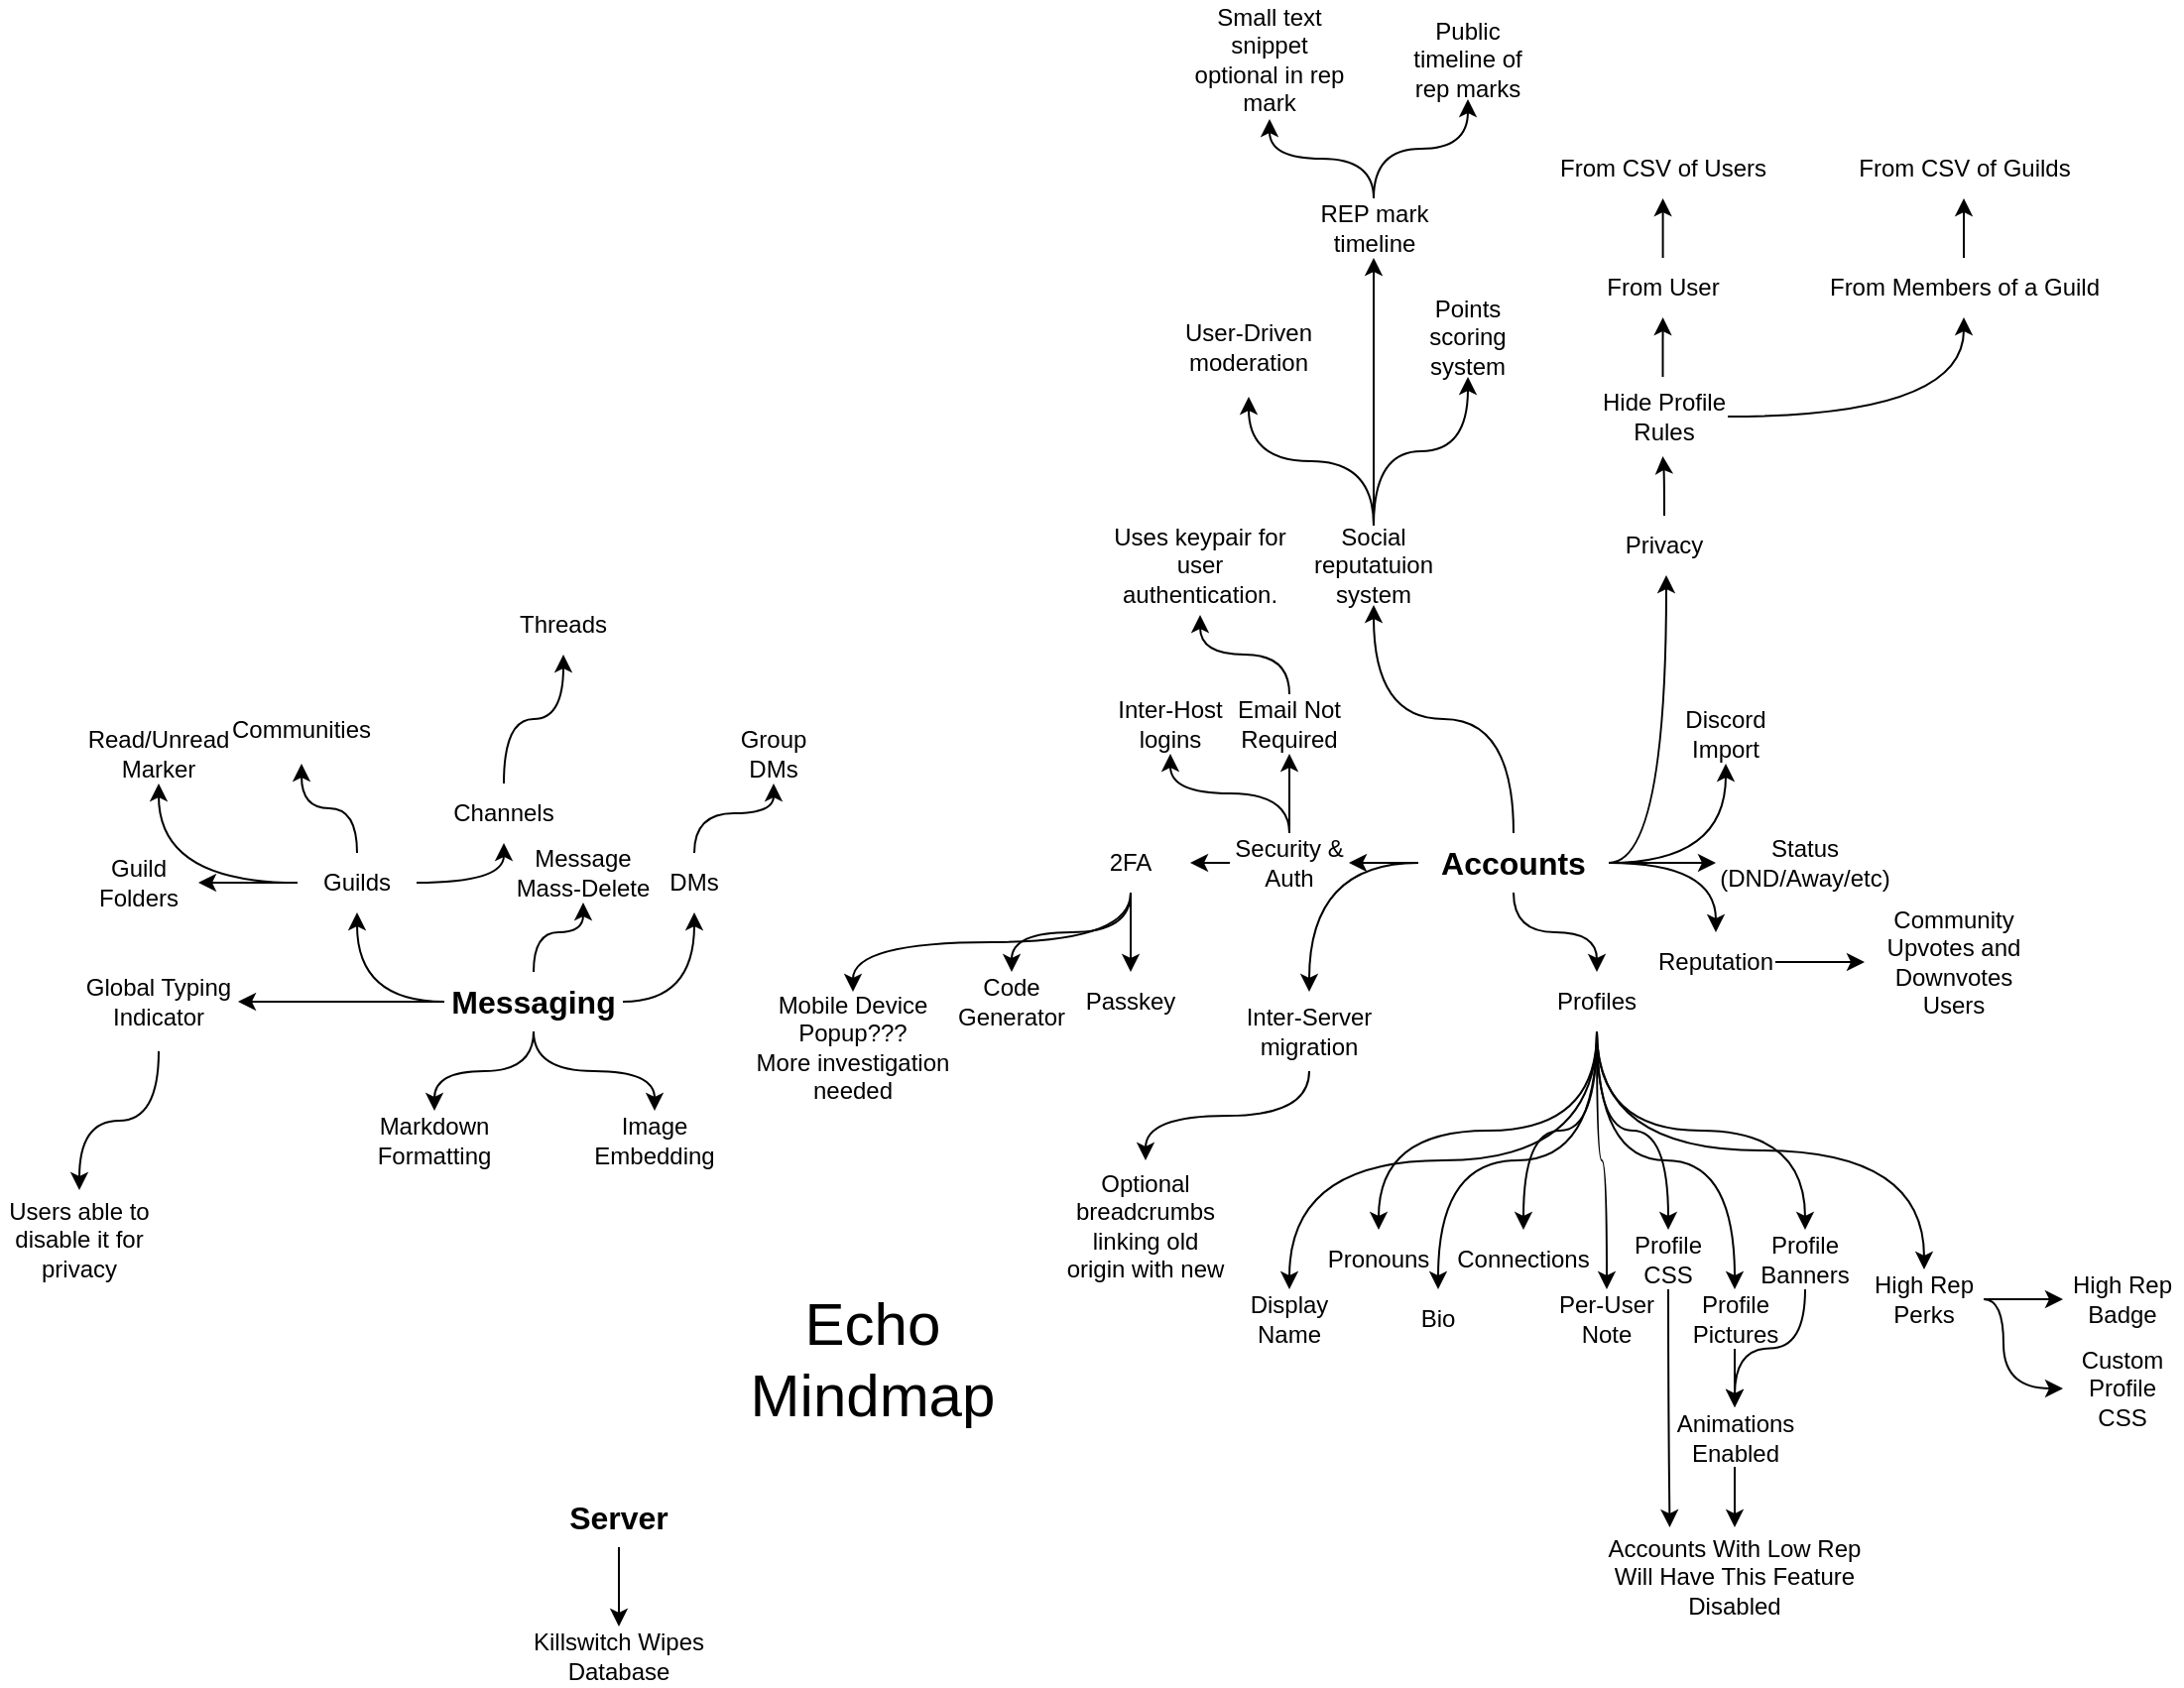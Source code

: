 <mxfile version="26.2.2">
  <diagram name="Page-1" id="S7OwfqyslhEaKaafc7HS">
    <mxGraphModel dx="1428" dy="2018" grid="1" gridSize="10" guides="1" tooltips="1" connect="1" arrows="1" fold="1" page="1" pageScale="1" pageWidth="827" pageHeight="1169" math="0" shadow="0">
      <root>
        <mxCell id="0" />
        <mxCell id="1" parent="0" />
        <mxCell id="cCKECOhjynZBywvS4mbj-1" value="&lt;font style=&quot;font-size: 30px;&quot;&gt;Echo Mindmap&lt;/font&gt;" style="text;html=1;align=center;verticalAlign=middle;whiteSpace=wrap;rounded=0;" parent="1" vertex="1">
          <mxGeometry x="530" y="500" width="140" height="90" as="geometry" />
        </mxCell>
        <mxCell id="cCKECOhjynZBywvS4mbj-29" style="edgeStyle=orthogonalEdgeStyle;rounded=0;orthogonalLoop=1;jettySize=auto;html=1;curved=1;" parent="1" source="cCKECOhjynZBywvS4mbj-23" target="cCKECOhjynZBywvS4mbj-24" edge="1">
          <mxGeometry relative="1" as="geometry" />
        </mxCell>
        <mxCell id="cCKECOhjynZBywvS4mbj-30" style="edgeStyle=orthogonalEdgeStyle;rounded=0;orthogonalLoop=1;jettySize=auto;html=1;curved=1;" parent="1" source="cCKECOhjynZBywvS4mbj-23" target="cCKECOhjynZBywvS4mbj-25" edge="1">
          <mxGeometry relative="1" as="geometry" />
        </mxCell>
        <mxCell id="cCKECOhjynZBywvS4mbj-42" style="edgeStyle=orthogonalEdgeStyle;rounded=0;orthogonalLoop=1;jettySize=auto;html=1;curved=1;" parent="1" source="cCKECOhjynZBywvS4mbj-23" target="cCKECOhjynZBywvS4mbj-41" edge="1">
          <mxGeometry relative="1" as="geometry" />
        </mxCell>
        <mxCell id="cCKECOhjynZBywvS4mbj-53" style="edgeStyle=orthogonalEdgeStyle;rounded=0;orthogonalLoop=1;jettySize=auto;html=1;curved=1;" parent="1" source="cCKECOhjynZBywvS4mbj-23" target="cCKECOhjynZBywvS4mbj-52" edge="1">
          <mxGeometry relative="1" as="geometry" />
        </mxCell>
        <mxCell id="cCKECOhjynZBywvS4mbj-55" style="edgeStyle=orthogonalEdgeStyle;rounded=0;orthogonalLoop=1;jettySize=auto;html=1;curved=1;" parent="1" source="cCKECOhjynZBywvS4mbj-23" target="cCKECOhjynZBywvS4mbj-54" edge="1">
          <mxGeometry relative="1" as="geometry" />
        </mxCell>
        <mxCell id="cCKECOhjynZBywvS4mbj-57" style="edgeStyle=orthogonalEdgeStyle;rounded=0;orthogonalLoop=1;jettySize=auto;html=1;curved=1;" parent="1" source="cCKECOhjynZBywvS4mbj-23" target="cCKECOhjynZBywvS4mbj-56" edge="1">
          <mxGeometry relative="1" as="geometry" />
        </mxCell>
        <mxCell id="cCKECOhjynZBywvS4mbj-23" value="Messaging" style="text;html=1;align=center;verticalAlign=middle;whiteSpace=wrap;rounded=0;fontSize=16;fontStyle=1" parent="1" vertex="1">
          <mxGeometry x="384" y="350" width="90" height="30" as="geometry" />
        </mxCell>
        <mxCell id="cCKECOhjynZBywvS4mbj-47" style="edgeStyle=orthogonalEdgeStyle;rounded=0;orthogonalLoop=1;jettySize=auto;html=1;curved=1;" parent="1" source="cCKECOhjynZBywvS4mbj-24" target="cCKECOhjynZBywvS4mbj-38" edge="1">
          <mxGeometry relative="1" as="geometry" />
        </mxCell>
        <mxCell id="cCKECOhjynZBywvS4mbj-49" style="edgeStyle=orthogonalEdgeStyle;rounded=0;orthogonalLoop=1;jettySize=auto;html=1;curved=1;" parent="1" source="cCKECOhjynZBywvS4mbj-24" target="cCKECOhjynZBywvS4mbj-40" edge="1">
          <mxGeometry relative="1" as="geometry" />
        </mxCell>
        <mxCell id="cCKECOhjynZBywvS4mbj-50" style="edgeStyle=orthogonalEdgeStyle;rounded=0;orthogonalLoop=1;jettySize=auto;html=1;curved=1;" parent="1" source="cCKECOhjynZBywvS4mbj-24" target="cCKECOhjynZBywvS4mbj-35" edge="1">
          <mxGeometry relative="1" as="geometry" />
        </mxCell>
        <mxCell id="cCKECOhjynZBywvS4mbj-81" style="edgeStyle=orthogonalEdgeStyle;rounded=0;orthogonalLoop=1;jettySize=auto;html=1;curved=1;" parent="1" source="cCKECOhjynZBywvS4mbj-24" target="cCKECOhjynZBywvS4mbj-80" edge="1">
          <mxGeometry relative="1" as="geometry" />
        </mxCell>
        <mxCell id="cCKECOhjynZBywvS4mbj-24" value="Guilds" style="text;html=1;align=center;verticalAlign=middle;whiteSpace=wrap;rounded=0;" parent="1" vertex="1">
          <mxGeometry x="310" y="290" width="60" height="30" as="geometry" />
        </mxCell>
        <mxCell id="cCKECOhjynZBywvS4mbj-31" style="edgeStyle=orthogonalEdgeStyle;rounded=0;orthogonalLoop=1;jettySize=auto;html=1;curved=1;" parent="1" source="cCKECOhjynZBywvS4mbj-25" target="cCKECOhjynZBywvS4mbj-26" edge="1">
          <mxGeometry relative="1" as="geometry" />
        </mxCell>
        <mxCell id="cCKECOhjynZBywvS4mbj-25" value="DMs" style="text;html=1;align=center;verticalAlign=middle;whiteSpace=wrap;rounded=0;" parent="1" vertex="1">
          <mxGeometry x="480" y="290" width="60" height="30" as="geometry" />
        </mxCell>
        <mxCell id="cCKECOhjynZBywvS4mbj-26" value="Group DMs" style="text;html=1;align=center;verticalAlign=middle;whiteSpace=wrap;rounded=0;" parent="1" vertex="1">
          <mxGeometry x="520" y="225" width="60" height="30" as="geometry" />
        </mxCell>
        <mxCell id="cCKECOhjynZBywvS4mbj-62" style="edgeStyle=orthogonalEdgeStyle;rounded=0;orthogonalLoop=1;jettySize=auto;html=1;curved=1;exitX=0.5;exitY=1;exitDx=0;exitDy=0;" parent="1" source="cCKECOhjynZBywvS4mbj-34" target="cCKECOhjynZBywvS4mbj-61" edge="1">
          <mxGeometry relative="1" as="geometry" />
        </mxCell>
        <mxCell id="cCKECOhjynZBywvS4mbj-69" style="edgeStyle=orthogonalEdgeStyle;rounded=0;orthogonalLoop=1;jettySize=auto;html=1;curved=1;exitX=0.5;exitY=1;exitDx=0;exitDy=0;" parent="1" source="cCKECOhjynZBywvS4mbj-34" target="cCKECOhjynZBywvS4mbj-63" edge="1">
          <mxGeometry relative="1" as="geometry" />
        </mxCell>
        <mxCell id="cCKECOhjynZBywvS4mbj-70" style="edgeStyle=orthogonalEdgeStyle;rounded=0;orthogonalLoop=1;jettySize=auto;html=1;curved=1;exitX=0.5;exitY=1;exitDx=0;exitDy=0;" parent="1" source="cCKECOhjynZBywvS4mbj-34" target="cCKECOhjynZBywvS4mbj-36" edge="1">
          <mxGeometry relative="1" as="geometry" />
        </mxCell>
        <mxCell id="cCKECOhjynZBywvS4mbj-71" style="edgeStyle=orthogonalEdgeStyle;rounded=0;orthogonalLoop=1;jettySize=auto;html=1;strokeColor=default;curved=1;exitX=0.5;exitY=1;exitDx=0;exitDy=0;" parent="1" source="cCKECOhjynZBywvS4mbj-34" target="cCKECOhjynZBywvS4mbj-68" edge="1">
          <mxGeometry relative="1" as="geometry" />
        </mxCell>
        <mxCell id="cCKECOhjynZBywvS4mbj-73" style="edgeStyle=orthogonalEdgeStyle;rounded=0;orthogonalLoop=1;jettySize=auto;html=1;curved=1;exitX=0.5;exitY=1;exitDx=0;exitDy=0;" parent="1" source="cCKECOhjynZBywvS4mbj-34" target="cCKECOhjynZBywvS4mbj-67" edge="1">
          <mxGeometry relative="1" as="geometry" />
        </mxCell>
        <mxCell id="cCKECOhjynZBywvS4mbj-74" style="edgeStyle=orthogonalEdgeStyle;rounded=0;orthogonalLoop=1;jettySize=auto;html=1;curved=1;exitX=0.5;exitY=1;exitDx=0;exitDy=0;" parent="1" source="cCKECOhjynZBywvS4mbj-34" target="cCKECOhjynZBywvS4mbj-65" edge="1">
          <mxGeometry relative="1" as="geometry" />
        </mxCell>
        <mxCell id="cCKECOhjynZBywvS4mbj-75" style="edgeStyle=orthogonalEdgeStyle;rounded=0;orthogonalLoop=1;jettySize=auto;html=1;curved=1;exitX=0.5;exitY=1;exitDx=0;exitDy=0;" parent="1" source="cCKECOhjynZBywvS4mbj-34" target="cCKECOhjynZBywvS4mbj-66" edge="1">
          <mxGeometry relative="1" as="geometry" />
        </mxCell>
        <mxCell id="cCKECOhjynZBywvS4mbj-90" style="edgeStyle=orthogonalEdgeStyle;rounded=0;orthogonalLoop=1;jettySize=auto;html=1;curved=1;exitX=0.5;exitY=1;exitDx=0;exitDy=0;" parent="1" source="cCKECOhjynZBywvS4mbj-34" target="cCKECOhjynZBywvS4mbj-87" edge="1">
          <mxGeometry relative="1" as="geometry" />
        </mxCell>
        <mxCell id="cCKECOhjynZBywvS4mbj-103" style="edgeStyle=orthogonalEdgeStyle;rounded=0;orthogonalLoop=1;jettySize=auto;html=1;curved=1;exitX=0.5;exitY=1;exitDx=0;exitDy=0;" parent="1" source="cCKECOhjynZBywvS4mbj-34" target="cCKECOhjynZBywvS4mbj-102" edge="1">
          <mxGeometry relative="1" as="geometry" />
        </mxCell>
        <mxCell id="cCKECOhjynZBywvS4mbj-34" value="Profiles" style="text;html=1;align=center;verticalAlign=middle;whiteSpace=wrap;rounded=0;" parent="1" vertex="1">
          <mxGeometry x="935" y="350" width="60" height="30" as="geometry" />
        </mxCell>
        <mxCell id="cCKECOhjynZBywvS4mbj-35" value="Guild Folders" style="text;html=1;align=center;verticalAlign=middle;whiteSpace=wrap;rounded=0;" parent="1" vertex="1">
          <mxGeometry x="200" y="290" width="60" height="30" as="geometry" />
        </mxCell>
        <mxCell id="cCKECOhjynZBywvS4mbj-36" value="Connections" style="text;html=1;align=center;verticalAlign=middle;whiteSpace=wrap;rounded=0;" parent="1" vertex="1">
          <mxGeometry x="885" y="480" width="86" height="30" as="geometry" />
        </mxCell>
        <mxCell id="cCKECOhjynZBywvS4mbj-37" value="Discord Import" style="text;html=1;align=center;verticalAlign=middle;whiteSpace=wrap;rounded=0;" parent="1" vertex="1">
          <mxGeometry x="1000" y="215" width="60" height="30" as="geometry" />
        </mxCell>
        <mxCell id="cCKECOhjynZBywvS4mbj-48" value="" style="edgeStyle=orthogonalEdgeStyle;rounded=0;orthogonalLoop=1;jettySize=auto;html=1;curved=1;" parent="1" source="cCKECOhjynZBywvS4mbj-38" target="cCKECOhjynZBywvS4mbj-39" edge="1">
          <mxGeometry relative="1" as="geometry" />
        </mxCell>
        <mxCell id="cCKECOhjynZBywvS4mbj-38" value="Channels" style="text;html=1;align=center;verticalAlign=middle;whiteSpace=wrap;rounded=0;" parent="1" vertex="1">
          <mxGeometry x="384" y="255" width="60" height="30" as="geometry" />
        </mxCell>
        <mxCell id="cCKECOhjynZBywvS4mbj-39" value="Threads" style="text;html=1;align=center;verticalAlign=middle;whiteSpace=wrap;rounded=0;" parent="1" vertex="1">
          <mxGeometry x="414" y="160" width="60" height="30" as="geometry" />
        </mxCell>
        <mxCell id="cCKECOhjynZBywvS4mbj-40" value="Communities" style="text;html=1;align=center;verticalAlign=middle;whiteSpace=wrap;rounded=0;" parent="1" vertex="1">
          <mxGeometry x="274" y="210" width="76" height="35" as="geometry" />
        </mxCell>
        <mxCell id="cCKECOhjynZBywvS4mbj-44" value="" style="edgeStyle=orthogonalEdgeStyle;rounded=0;orthogonalLoop=1;jettySize=auto;html=1;curved=1;" parent="1" source="cCKECOhjynZBywvS4mbj-41" target="cCKECOhjynZBywvS4mbj-43" edge="1">
          <mxGeometry relative="1" as="geometry" />
        </mxCell>
        <mxCell id="cCKECOhjynZBywvS4mbj-41" value="Global Typing Indicator" style="text;html=1;align=center;verticalAlign=middle;whiteSpace=wrap;rounded=0;" parent="1" vertex="1">
          <mxGeometry x="200" y="340" width="80" height="50" as="geometry" />
        </mxCell>
        <mxCell id="cCKECOhjynZBywvS4mbj-43" value="Users able to disable it for privacy" style="text;html=1;align=center;verticalAlign=middle;whiteSpace=wrap;rounded=0;" parent="1" vertex="1">
          <mxGeometry x="160" y="460" width="80" height="50" as="geometry" />
        </mxCell>
        <mxCell id="cCKECOhjynZBywvS4mbj-52" value="Message Mass-Delete" style="text;html=1;align=center;verticalAlign=middle;whiteSpace=wrap;rounded=0;" parent="1" vertex="1">
          <mxGeometry x="414" y="285" width="80" height="30" as="geometry" />
        </mxCell>
        <mxCell id="cCKECOhjynZBywvS4mbj-54" value="Markdown Formatting" style="text;html=1;align=center;verticalAlign=middle;whiteSpace=wrap;rounded=0;" parent="1" vertex="1">
          <mxGeometry x="344" y="420" width="70" height="30" as="geometry" />
        </mxCell>
        <mxCell id="cCKECOhjynZBywvS4mbj-56" value="Image Embedding" style="text;html=1;align=center;verticalAlign=middle;whiteSpace=wrap;rounded=0;" parent="1" vertex="1">
          <mxGeometry x="460" y="420" width="60" height="30" as="geometry" />
        </mxCell>
        <mxCell id="cCKECOhjynZBywvS4mbj-59" style="edgeStyle=orthogonalEdgeStyle;rounded=0;orthogonalLoop=1;jettySize=auto;html=1;curved=1;" parent="1" source="cCKECOhjynZBywvS4mbj-58" target="cCKECOhjynZBywvS4mbj-37" edge="1">
          <mxGeometry relative="1" as="geometry" />
        </mxCell>
        <mxCell id="cCKECOhjynZBywvS4mbj-60" style="edgeStyle=orthogonalEdgeStyle;rounded=0;orthogonalLoop=1;jettySize=auto;html=1;curved=1;" parent="1" source="cCKECOhjynZBywvS4mbj-58" target="cCKECOhjynZBywvS4mbj-34" edge="1">
          <mxGeometry relative="1" as="geometry" />
        </mxCell>
        <mxCell id="cCKECOhjynZBywvS4mbj-79" value="" style="edgeStyle=orthogonalEdgeStyle;rounded=0;orthogonalLoop=1;jettySize=auto;html=1;curved=1;" parent="1" source="cCKECOhjynZBywvS4mbj-58" target="cCKECOhjynZBywvS4mbj-64" edge="1">
          <mxGeometry relative="1" as="geometry" />
        </mxCell>
        <mxCell id="cCKECOhjynZBywvS4mbj-93" style="edgeStyle=orthogonalEdgeStyle;rounded=0;orthogonalLoop=1;jettySize=auto;html=1;curved=1;" parent="1" source="cCKECOhjynZBywvS4mbj-58" target="cCKECOhjynZBywvS4mbj-83" edge="1">
          <mxGeometry relative="1" as="geometry" />
        </mxCell>
        <mxCell id="cCKECOhjynZBywvS4mbj-116" style="edgeStyle=orthogonalEdgeStyle;rounded=0;orthogonalLoop=1;jettySize=auto;html=1;curved=1;" parent="1" source="cCKECOhjynZBywvS4mbj-58" target="cCKECOhjynZBywvS4mbj-89" edge="1">
          <mxGeometry relative="1" as="geometry" />
        </mxCell>
        <mxCell id="cCKECOhjynZBywvS4mbj-117" style="edgeStyle=orthogonalEdgeStyle;rounded=0;orthogonalLoop=1;jettySize=auto;html=1;curved=1;" parent="1" source="cCKECOhjynZBywvS4mbj-58" target="cCKECOhjynZBywvS4mbj-114" edge="1">
          <mxGeometry relative="1" as="geometry" />
        </mxCell>
        <mxCell id="cCKECOhjynZBywvS4mbj-118" style="edgeStyle=orthogonalEdgeStyle;rounded=0;orthogonalLoop=1;jettySize=auto;html=1;curved=1;exitX=1;exitY=0.5;exitDx=0;exitDy=0;" parent="1" source="cCKECOhjynZBywvS4mbj-58" target="cCKECOhjynZBywvS4mbj-115" edge="1">
          <mxGeometry relative="1" as="geometry">
            <Array as="points">
              <mxPoint x="1000" y="295" />
            </Array>
          </mxGeometry>
        </mxCell>
        <mxCell id="3jOnJADhadLVjRBI3uCC-13" style="edgeStyle=orthogonalEdgeStyle;rounded=0;orthogonalLoop=1;jettySize=auto;html=1;curved=1;" edge="1" parent="1" source="cCKECOhjynZBywvS4mbj-58" target="3jOnJADhadLVjRBI3uCC-12">
          <mxGeometry relative="1" as="geometry" />
        </mxCell>
        <mxCell id="cCKECOhjynZBywvS4mbj-58" value="Accounts" style="text;html=1;align=center;verticalAlign=middle;whiteSpace=wrap;rounded=0;fontSize=16;fontStyle=1" parent="1" vertex="1">
          <mxGeometry x="875" y="280" width="96" height="30" as="geometry" />
        </mxCell>
        <mxCell id="cCKECOhjynZBywvS4mbj-61" value="Pronouns" style="text;html=1;align=center;verticalAlign=middle;whiteSpace=wrap;rounded=0;" parent="1" vertex="1">
          <mxGeometry x="825" y="480" width="60" height="30" as="geometry" />
        </mxCell>
        <mxCell id="cCKECOhjynZBywvS4mbj-63" value="Bio" style="text;html=1;align=center;verticalAlign=middle;whiteSpace=wrap;rounded=0;" parent="1" vertex="1">
          <mxGeometry x="860" y="510" width="50" height="30" as="geometry" />
        </mxCell>
        <mxCell id="cCKECOhjynZBywvS4mbj-64" value="Status (DND/Away/etc)" style="text;html=1;align=center;verticalAlign=middle;whiteSpace=wrap;rounded=0;" parent="1" vertex="1">
          <mxGeometry x="1025" y="280" width="90" height="30" as="geometry" />
        </mxCell>
        <mxCell id="cCKECOhjynZBywvS4mbj-96" style="edgeStyle=orthogonalEdgeStyle;rounded=0;orthogonalLoop=1;jettySize=auto;html=1;curved=1;entryX=0.25;entryY=0;entryDx=0;entryDy=0;" parent="1" source="cCKECOhjynZBywvS4mbj-65" target="cCKECOhjynZBywvS4mbj-95" edge="1">
          <mxGeometry relative="1" as="geometry" />
        </mxCell>
        <mxCell id="cCKECOhjynZBywvS4mbj-65" value="Profile CSS" style="text;html=1;align=center;verticalAlign=middle;whiteSpace=wrap;rounded=0;" parent="1" vertex="1">
          <mxGeometry x="971" y="480" width="60" height="30" as="geometry" />
        </mxCell>
        <mxCell id="cCKECOhjynZBywvS4mbj-100" style="edgeStyle=orthogonalEdgeStyle;rounded=0;orthogonalLoop=1;jettySize=auto;html=1;curved=1;" parent="1" source="cCKECOhjynZBywvS4mbj-66" target="cCKECOhjynZBywvS4mbj-97" edge="1">
          <mxGeometry relative="1" as="geometry" />
        </mxCell>
        <mxCell id="cCKECOhjynZBywvS4mbj-66" value="Profile Banners" style="text;html=1;align=center;verticalAlign=middle;whiteSpace=wrap;rounded=0;" parent="1" vertex="1">
          <mxGeometry x="1040" y="480" width="60" height="30" as="geometry" />
        </mxCell>
        <mxCell id="cCKECOhjynZBywvS4mbj-98" style="edgeStyle=orthogonalEdgeStyle;rounded=0;orthogonalLoop=1;jettySize=auto;html=1;curved=1;" parent="1" source="cCKECOhjynZBywvS4mbj-67" target="cCKECOhjynZBywvS4mbj-97" edge="1">
          <mxGeometry relative="1" as="geometry" />
        </mxCell>
        <mxCell id="cCKECOhjynZBywvS4mbj-67" value="Profile Pictures" style="text;html=1;align=center;verticalAlign=middle;whiteSpace=wrap;rounded=0;" parent="1" vertex="1">
          <mxGeometry x="1004.5" y="510" width="60" height="30" as="geometry" />
        </mxCell>
        <mxCell id="cCKECOhjynZBywvS4mbj-68" value="Per-User Note" style="text;html=1;align=center;verticalAlign=middle;whiteSpace=wrap;rounded=0;" parent="1" vertex="1">
          <mxGeometry x="940" y="510" width="60" height="30" as="geometry" />
        </mxCell>
        <mxCell id="cCKECOhjynZBywvS4mbj-80" value="Read/Unread Marker" style="text;html=1;align=center;verticalAlign=middle;whiteSpace=wrap;rounded=0;" parent="1" vertex="1">
          <mxGeometry x="210" y="225" width="60" height="30" as="geometry" />
        </mxCell>
        <mxCell id="cCKECOhjynZBywvS4mbj-82" value="Community Upvotes and Downvotes Users" style="text;html=1;align=center;verticalAlign=middle;whiteSpace=wrap;rounded=0;" parent="1" vertex="1">
          <mxGeometry x="1100" y="315" width="90" height="60" as="geometry" />
        </mxCell>
        <mxCell id="cCKECOhjynZBywvS4mbj-94" style="edgeStyle=orthogonalEdgeStyle;rounded=0;orthogonalLoop=1;jettySize=auto;html=1;curved=1;" parent="1" source="cCKECOhjynZBywvS4mbj-83" target="cCKECOhjynZBywvS4mbj-82" edge="1">
          <mxGeometry relative="1" as="geometry" />
        </mxCell>
        <mxCell id="cCKECOhjynZBywvS4mbj-83" value="Reputation" style="text;html=1;align=center;verticalAlign=middle;whiteSpace=wrap;rounded=0;" parent="1" vertex="1">
          <mxGeometry x="995" y="330" width="60" height="30" as="geometry" />
        </mxCell>
        <mxCell id="cCKECOhjynZBywvS4mbj-84" value="Passkey" style="text;html=1;align=center;verticalAlign=middle;whiteSpace=wrap;rounded=0;" parent="1" vertex="1">
          <mxGeometry x="700" y="350" width="60" height="30" as="geometry" />
        </mxCell>
        <mxCell id="cCKECOhjynZBywvS4mbj-85" value="Code Generator" style="text;html=1;align=center;verticalAlign=middle;whiteSpace=wrap;rounded=0;" parent="1" vertex="1">
          <mxGeometry x="640" y="350" width="60" height="30" as="geometry" />
        </mxCell>
        <mxCell id="cCKECOhjynZBywvS4mbj-91" style="edgeStyle=orthogonalEdgeStyle;rounded=0;orthogonalLoop=1;jettySize=auto;html=1;curved=1;" parent="1" source="cCKECOhjynZBywvS4mbj-86" target="cCKECOhjynZBywvS4mbj-85" edge="1">
          <mxGeometry relative="1" as="geometry" />
        </mxCell>
        <mxCell id="cCKECOhjynZBywvS4mbj-92" style="edgeStyle=orthogonalEdgeStyle;rounded=0;orthogonalLoop=1;jettySize=auto;html=1;curved=1;" parent="1" source="cCKECOhjynZBywvS4mbj-86" target="cCKECOhjynZBywvS4mbj-84" edge="1">
          <mxGeometry relative="1" as="geometry" />
        </mxCell>
        <mxCell id="lBb4UWEkdVM-ROISVBTY-2" style="edgeStyle=orthogonalEdgeStyle;rounded=0;orthogonalLoop=1;jettySize=auto;html=1;curved=1;exitX=0.5;exitY=1;exitDx=0;exitDy=0;" parent="1" source="cCKECOhjynZBywvS4mbj-86" target="lBb4UWEkdVM-ROISVBTY-1" edge="1">
          <mxGeometry relative="1" as="geometry" />
        </mxCell>
        <mxCell id="cCKECOhjynZBywvS4mbj-86" value="2FA" style="text;html=1;align=center;verticalAlign=middle;whiteSpace=wrap;rounded=0;" parent="1" vertex="1">
          <mxGeometry x="700" y="280" width="60" height="30" as="geometry" />
        </mxCell>
        <mxCell id="cCKECOhjynZBywvS4mbj-87" value="Display Name" style="text;html=1;align=center;verticalAlign=middle;whiteSpace=wrap;rounded=0;" parent="1" vertex="1">
          <mxGeometry x="780" y="510" width="60" height="30" as="geometry" />
        </mxCell>
        <mxCell id="aAWIrtA_UfFcJKhFcBHo-2" style="edgeStyle=orthogonalEdgeStyle;rounded=0;orthogonalLoop=1;jettySize=auto;html=1;curved=1;" parent="1" source="cCKECOhjynZBywvS4mbj-88" target="aAWIrtA_UfFcJKhFcBHo-1" edge="1">
          <mxGeometry relative="1" as="geometry" />
        </mxCell>
        <mxCell id="cCKECOhjynZBywvS4mbj-88" value="Email Not&lt;div&gt;Required&lt;/div&gt;" style="text;html=1;align=center;verticalAlign=middle;whiteSpace=wrap;rounded=0;" parent="1" vertex="1">
          <mxGeometry x="780" y="210" width="60" height="30" as="geometry" />
        </mxCell>
        <mxCell id="cCKECOhjynZBywvS4mbj-110" value="" style="edgeStyle=orthogonalEdgeStyle;rounded=0;orthogonalLoop=1;jettySize=auto;html=1;curved=1;" parent="1" source="cCKECOhjynZBywvS4mbj-89" target="cCKECOhjynZBywvS4mbj-88" edge="1">
          <mxGeometry relative="1" as="geometry" />
        </mxCell>
        <mxCell id="cCKECOhjynZBywvS4mbj-111" style="edgeStyle=orthogonalEdgeStyle;rounded=0;orthogonalLoop=1;jettySize=auto;html=1;curved=1;" parent="1" source="cCKECOhjynZBywvS4mbj-89" target="cCKECOhjynZBywvS4mbj-86" edge="1">
          <mxGeometry relative="1" as="geometry" />
        </mxCell>
        <mxCell id="6vi2f0P-OOcmaFmLqezp-2" style="edgeStyle=orthogonalEdgeStyle;rounded=0;orthogonalLoop=1;jettySize=auto;html=1;curved=1;" parent="1" source="cCKECOhjynZBywvS4mbj-89" target="6vi2f0P-OOcmaFmLqezp-1" edge="1">
          <mxGeometry relative="1" as="geometry" />
        </mxCell>
        <mxCell id="cCKECOhjynZBywvS4mbj-89" value="Security &amp;amp; Auth" style="text;html=1;align=center;verticalAlign=middle;whiteSpace=wrap;rounded=0;" parent="1" vertex="1">
          <mxGeometry x="780" y="280" width="60" height="30" as="geometry" />
        </mxCell>
        <mxCell id="cCKECOhjynZBywvS4mbj-95" value="Accounts With Low Rep Will Have This Feature Disabled" style="text;html=1;align=center;verticalAlign=middle;whiteSpace=wrap;rounded=0;" parent="1" vertex="1">
          <mxGeometry x="969" y="630" width="131" height="50" as="geometry" />
        </mxCell>
        <mxCell id="cCKECOhjynZBywvS4mbj-99" value="" style="edgeStyle=orthogonalEdgeStyle;rounded=0;orthogonalLoop=1;jettySize=auto;html=1;curved=1;" parent="1" source="cCKECOhjynZBywvS4mbj-97" target="cCKECOhjynZBywvS4mbj-95" edge="1">
          <mxGeometry relative="1" as="geometry" />
        </mxCell>
        <mxCell id="cCKECOhjynZBywvS4mbj-97" value="Animations Enabled" style="text;html=1;align=center;verticalAlign=middle;whiteSpace=wrap;rounded=0;" parent="1" vertex="1">
          <mxGeometry x="1004.5" y="569.5" width="60" height="30" as="geometry" />
        </mxCell>
        <mxCell id="cCKECOhjynZBywvS4mbj-108" style="edgeStyle=orthogonalEdgeStyle;rounded=0;orthogonalLoop=1;jettySize=auto;html=1;curved=1;entryX=0;entryY=0.5;entryDx=0;entryDy=0;" parent="1" source="cCKECOhjynZBywvS4mbj-102" target="cCKECOhjynZBywvS4mbj-106" edge="1">
          <mxGeometry relative="1" as="geometry">
            <Array as="points">
              <mxPoint x="1190" y="515" />
              <mxPoint x="1190" y="515" />
            </Array>
          </mxGeometry>
        </mxCell>
        <mxCell id="cCKECOhjynZBywvS4mbj-109" style="edgeStyle=orthogonalEdgeStyle;rounded=0;orthogonalLoop=1;jettySize=auto;html=1;curved=1;entryX=0;entryY=0.5;entryDx=0;entryDy=0;" parent="1" source="cCKECOhjynZBywvS4mbj-102" target="cCKECOhjynZBywvS4mbj-107" edge="1">
          <mxGeometry relative="1" as="geometry">
            <Array as="points">
              <mxPoint x="1170" y="515" />
              <mxPoint x="1170" y="560" />
            </Array>
          </mxGeometry>
        </mxCell>
        <mxCell id="cCKECOhjynZBywvS4mbj-102" value="High Rep Perks" style="text;html=1;align=center;verticalAlign=middle;whiteSpace=wrap;rounded=0;" parent="1" vertex="1">
          <mxGeometry x="1100" y="500" width="60" height="30" as="geometry" />
        </mxCell>
        <mxCell id="cCKECOhjynZBywvS4mbj-106" value="High Rep Badge" style="text;html=1;align=center;verticalAlign=middle;whiteSpace=wrap;rounded=0;" parent="1" vertex="1">
          <mxGeometry x="1200" y="500" width="60" height="30" as="geometry" />
        </mxCell>
        <mxCell id="cCKECOhjynZBywvS4mbj-107" value="Custom Profile CSS" style="text;html=1;align=center;verticalAlign=middle;whiteSpace=wrap;rounded=0;" parent="1" vertex="1">
          <mxGeometry x="1200" y="540" width="60" height="40" as="geometry" />
        </mxCell>
        <mxCell id="cCKECOhjynZBywvS4mbj-121" value="" style="edgeStyle=orthogonalEdgeStyle;rounded=0;orthogonalLoop=1;jettySize=auto;html=1;curved=1;" parent="1" source="cCKECOhjynZBywvS4mbj-112" target="cCKECOhjynZBywvS4mbj-119" edge="1">
          <mxGeometry relative="1" as="geometry" />
        </mxCell>
        <mxCell id="cCKECOhjynZBywvS4mbj-126" style="edgeStyle=orthogonalEdgeStyle;rounded=0;orthogonalLoop=1;jettySize=auto;html=1;curved=1;" parent="1" source="cCKECOhjynZBywvS4mbj-112" target="cCKECOhjynZBywvS4mbj-124" edge="1">
          <mxGeometry relative="1" as="geometry" />
        </mxCell>
        <mxCell id="cCKECOhjynZBywvS4mbj-112" value="Hide Profile Rules" style="text;html=1;align=center;verticalAlign=middle;whiteSpace=wrap;rounded=0;" parent="1" vertex="1">
          <mxGeometry x="965.5" y="50" width="65.5" height="40" as="geometry" />
        </mxCell>
        <mxCell id="3jOnJADhadLVjRBI3uCC-2" style="edgeStyle=orthogonalEdgeStyle;rounded=0;orthogonalLoop=1;jettySize=auto;html=1;curved=1;" edge="1" parent="1" source="cCKECOhjynZBywvS4mbj-114" target="3jOnJADhadLVjRBI3uCC-1">
          <mxGeometry relative="1" as="geometry" />
        </mxCell>
        <mxCell id="3jOnJADhadLVjRBI3uCC-6" style="edgeStyle=orthogonalEdgeStyle;rounded=0;orthogonalLoop=1;jettySize=auto;html=1;curved=1;" edge="1" parent="1" source="cCKECOhjynZBywvS4mbj-114" target="3jOnJADhadLVjRBI3uCC-4">
          <mxGeometry relative="1" as="geometry" />
        </mxCell>
        <mxCell id="3jOnJADhadLVjRBI3uCC-7" style="edgeStyle=orthogonalEdgeStyle;rounded=0;orthogonalLoop=1;jettySize=auto;html=1;curved=1;" edge="1" parent="1" source="cCKECOhjynZBywvS4mbj-114" target="3jOnJADhadLVjRBI3uCC-3">
          <mxGeometry relative="1" as="geometry" />
        </mxCell>
        <mxCell id="cCKECOhjynZBywvS4mbj-114" value="Social reputatuion&lt;div&gt;system&lt;/div&gt;" style="text;html=1;align=center;verticalAlign=middle;whiteSpace=wrap;rounded=0;" parent="1" vertex="1">
          <mxGeometry x="820" y="125" width="65" height="40" as="geometry" />
        </mxCell>
        <mxCell id="cCKECOhjynZBywvS4mbj-120" value="" style="edgeStyle=orthogonalEdgeStyle;rounded=0;orthogonalLoop=1;jettySize=auto;html=1;curved=1;" parent="1" source="cCKECOhjynZBywvS4mbj-115" target="cCKECOhjynZBywvS4mbj-112" edge="1">
          <mxGeometry relative="1" as="geometry" />
        </mxCell>
        <mxCell id="cCKECOhjynZBywvS4mbj-115" value="Privacy" style="text;html=1;align=center;verticalAlign=middle;whiteSpace=wrap;rounded=0;" parent="1" vertex="1">
          <mxGeometry x="969" y="120" width="60" height="30" as="geometry" />
        </mxCell>
        <mxCell id="cCKECOhjynZBywvS4mbj-123" value="" style="edgeStyle=orthogonalEdgeStyle;rounded=0;orthogonalLoop=1;jettySize=auto;html=1;curved=1;" parent="1" source="cCKECOhjynZBywvS4mbj-119" target="cCKECOhjynZBywvS4mbj-122" edge="1">
          <mxGeometry relative="1" as="geometry" />
        </mxCell>
        <mxCell id="cCKECOhjynZBywvS4mbj-119" value="From User" style="text;html=1;align=center;verticalAlign=middle;resizable=0;points=[];autosize=1;strokeColor=none;fillColor=none;" parent="1" vertex="1">
          <mxGeometry x="958.25" y="-10" width="80" height="30" as="geometry" />
        </mxCell>
        <mxCell id="cCKECOhjynZBywvS4mbj-122" value="From CSV of Users" style="text;html=1;align=center;verticalAlign=middle;resizable=0;points=[];autosize=1;strokeColor=none;fillColor=none;" parent="1" vertex="1">
          <mxGeometry x="933.25" y="-70" width="130" height="30" as="geometry" />
        </mxCell>
        <mxCell id="cCKECOhjynZBywvS4mbj-128" value="" style="edgeStyle=orthogonalEdgeStyle;rounded=0;orthogonalLoop=1;jettySize=auto;html=1;" parent="1" source="cCKECOhjynZBywvS4mbj-124" target="cCKECOhjynZBywvS4mbj-127" edge="1">
          <mxGeometry relative="1" as="geometry" />
        </mxCell>
        <mxCell id="cCKECOhjynZBywvS4mbj-124" value="From Members of a Guild" style="text;html=1;align=center;verticalAlign=middle;resizable=0;points=[];autosize=1;strokeColor=none;fillColor=none;" parent="1" vertex="1">
          <mxGeometry x="1070" y="-10" width="160" height="30" as="geometry" />
        </mxCell>
        <mxCell id="cCKECOhjynZBywvS4mbj-127" value="From CSV of Guilds" style="text;html=1;align=center;verticalAlign=middle;resizable=0;points=[];autosize=1;strokeColor=none;fillColor=none;" parent="1" vertex="1">
          <mxGeometry x="1085" y="-70" width="130" height="30" as="geometry" />
        </mxCell>
        <mxCell id="cCKECOhjynZBywvS4mbj-131" value="" style="edgeStyle=orthogonalEdgeStyle;rounded=0;orthogonalLoop=1;jettySize=auto;html=1;curved=1;" parent="1" source="cCKECOhjynZBywvS4mbj-129" target="cCKECOhjynZBywvS4mbj-130" edge="1">
          <mxGeometry relative="1" as="geometry" />
        </mxCell>
        <mxCell id="cCKECOhjynZBywvS4mbj-129" value="Server" style="text;html=1;align=center;verticalAlign=middle;whiteSpace=wrap;rounded=0;fontSize=16;fontStyle=1" parent="1" vertex="1">
          <mxGeometry x="424" y="610" width="96" height="30" as="geometry" />
        </mxCell>
        <mxCell id="cCKECOhjynZBywvS4mbj-130" value="Killswitch Wipes Database" style="text;html=1;align=center;verticalAlign=middle;whiteSpace=wrap;rounded=0;" parent="1" vertex="1">
          <mxGeometry x="419" y="680" width="106" height="30" as="geometry" />
        </mxCell>
        <mxCell id="lBb4UWEkdVM-ROISVBTY-1" value="Mobile Device Popup???&lt;br&gt;More investigation needed" style="text;html=1;align=center;verticalAlign=middle;whiteSpace=wrap;rounded=0;" parent="1" vertex="1">
          <mxGeometry x="540" y="360" width="100" height="55" as="geometry" />
        </mxCell>
        <mxCell id="6vi2f0P-OOcmaFmLqezp-1" value="Inter-Host logins" style="text;html=1;align=center;verticalAlign=middle;whiteSpace=wrap;rounded=0;" parent="1" vertex="1">
          <mxGeometry x="720" y="210" width="60" height="30" as="geometry" />
        </mxCell>
        <mxCell id="aAWIrtA_UfFcJKhFcBHo-1" value="Uses keypair for user authentication." style="text;html=1;align=center;verticalAlign=middle;whiteSpace=wrap;rounded=0;" parent="1" vertex="1">
          <mxGeometry x="720" y="120" width="90" height="50" as="geometry" />
        </mxCell>
        <mxCell id="3jOnJADhadLVjRBI3uCC-1" value="Points scoring system" style="text;html=1;align=center;verticalAlign=middle;whiteSpace=wrap;rounded=0;" vertex="1" parent="1">
          <mxGeometry x="865" y="10" width="70" height="40" as="geometry" />
        </mxCell>
        <mxCell id="3jOnJADhadLVjRBI3uCC-3" value="User-Driven moderation" style="text;html=1;align=center;verticalAlign=middle;whiteSpace=wrap;rounded=0;" vertex="1" parent="1">
          <mxGeometry x="752" y="10" width="75" height="50" as="geometry" />
        </mxCell>
        <mxCell id="3jOnJADhadLVjRBI3uCC-9" value="" style="edgeStyle=orthogonalEdgeStyle;rounded=0;orthogonalLoop=1;jettySize=auto;html=1;curved=1;" edge="1" parent="1" source="3jOnJADhadLVjRBI3uCC-4" target="3jOnJADhadLVjRBI3uCC-8">
          <mxGeometry relative="1" as="geometry" />
        </mxCell>
        <mxCell id="3jOnJADhadLVjRBI3uCC-11" style="edgeStyle=orthogonalEdgeStyle;rounded=0;orthogonalLoop=1;jettySize=auto;html=1;curved=1;" edge="1" parent="1" source="3jOnJADhadLVjRBI3uCC-4" target="3jOnJADhadLVjRBI3uCC-10">
          <mxGeometry relative="1" as="geometry" />
        </mxCell>
        <mxCell id="3jOnJADhadLVjRBI3uCC-4" value="REP mark timeline" style="text;html=1;align=center;verticalAlign=middle;whiteSpace=wrap;rounded=0;" vertex="1" parent="1">
          <mxGeometry x="822.5" y="-40" width="60" height="30" as="geometry" />
        </mxCell>
        <mxCell id="3jOnJADhadLVjRBI3uCC-8" value="Public timeline of rep marks" style="text;html=1;align=center;verticalAlign=middle;whiteSpace=wrap;rounded=0;" vertex="1" parent="1">
          <mxGeometry x="870" y="-130" width="60" height="40" as="geometry" />
        </mxCell>
        <mxCell id="3jOnJADhadLVjRBI3uCC-10" value="Small text snippet optional in rep mark" style="text;html=1;align=center;verticalAlign=middle;whiteSpace=wrap;rounded=0;" vertex="1" parent="1">
          <mxGeometry x="760" y="-140" width="80" height="60" as="geometry" />
        </mxCell>
        <mxCell id="3jOnJADhadLVjRBI3uCC-15" style="edgeStyle=orthogonalEdgeStyle;rounded=0;orthogonalLoop=1;jettySize=auto;html=1;curved=1;" edge="1" parent="1" source="3jOnJADhadLVjRBI3uCC-12" target="3jOnJADhadLVjRBI3uCC-14">
          <mxGeometry relative="1" as="geometry" />
        </mxCell>
        <mxCell id="3jOnJADhadLVjRBI3uCC-12" value="Inter-Server migration" style="text;html=1;align=center;verticalAlign=middle;whiteSpace=wrap;rounded=0;" vertex="1" parent="1">
          <mxGeometry x="780" y="360" width="80" height="40" as="geometry" />
        </mxCell>
        <mxCell id="3jOnJADhadLVjRBI3uCC-14" value="Optional breadcrumbs linking old origin with new" style="text;html=1;align=center;verticalAlign=middle;whiteSpace=wrap;rounded=0;" vertex="1" parent="1">
          <mxGeometry x="695" y="445" width="85" height="65" as="geometry" />
        </mxCell>
      </root>
    </mxGraphModel>
  </diagram>
</mxfile>
